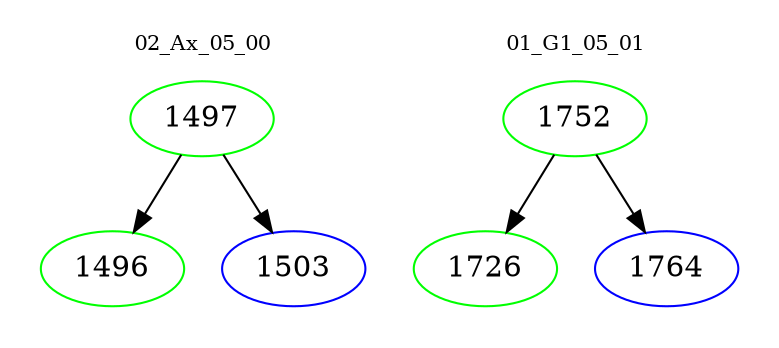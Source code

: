 digraph{
subgraph cluster_0 {
color = white
label = "02_Ax_05_00";
fontsize=10;
T0_1497 [label="1497", color="green"]
T0_1497 -> T0_1496 [color="black"]
T0_1496 [label="1496", color="green"]
T0_1497 -> T0_1503 [color="black"]
T0_1503 [label="1503", color="blue"]
}
subgraph cluster_1 {
color = white
label = "01_G1_05_01";
fontsize=10;
T1_1752 [label="1752", color="green"]
T1_1752 -> T1_1726 [color="black"]
T1_1726 [label="1726", color="green"]
T1_1752 -> T1_1764 [color="black"]
T1_1764 [label="1764", color="blue"]
}
}
